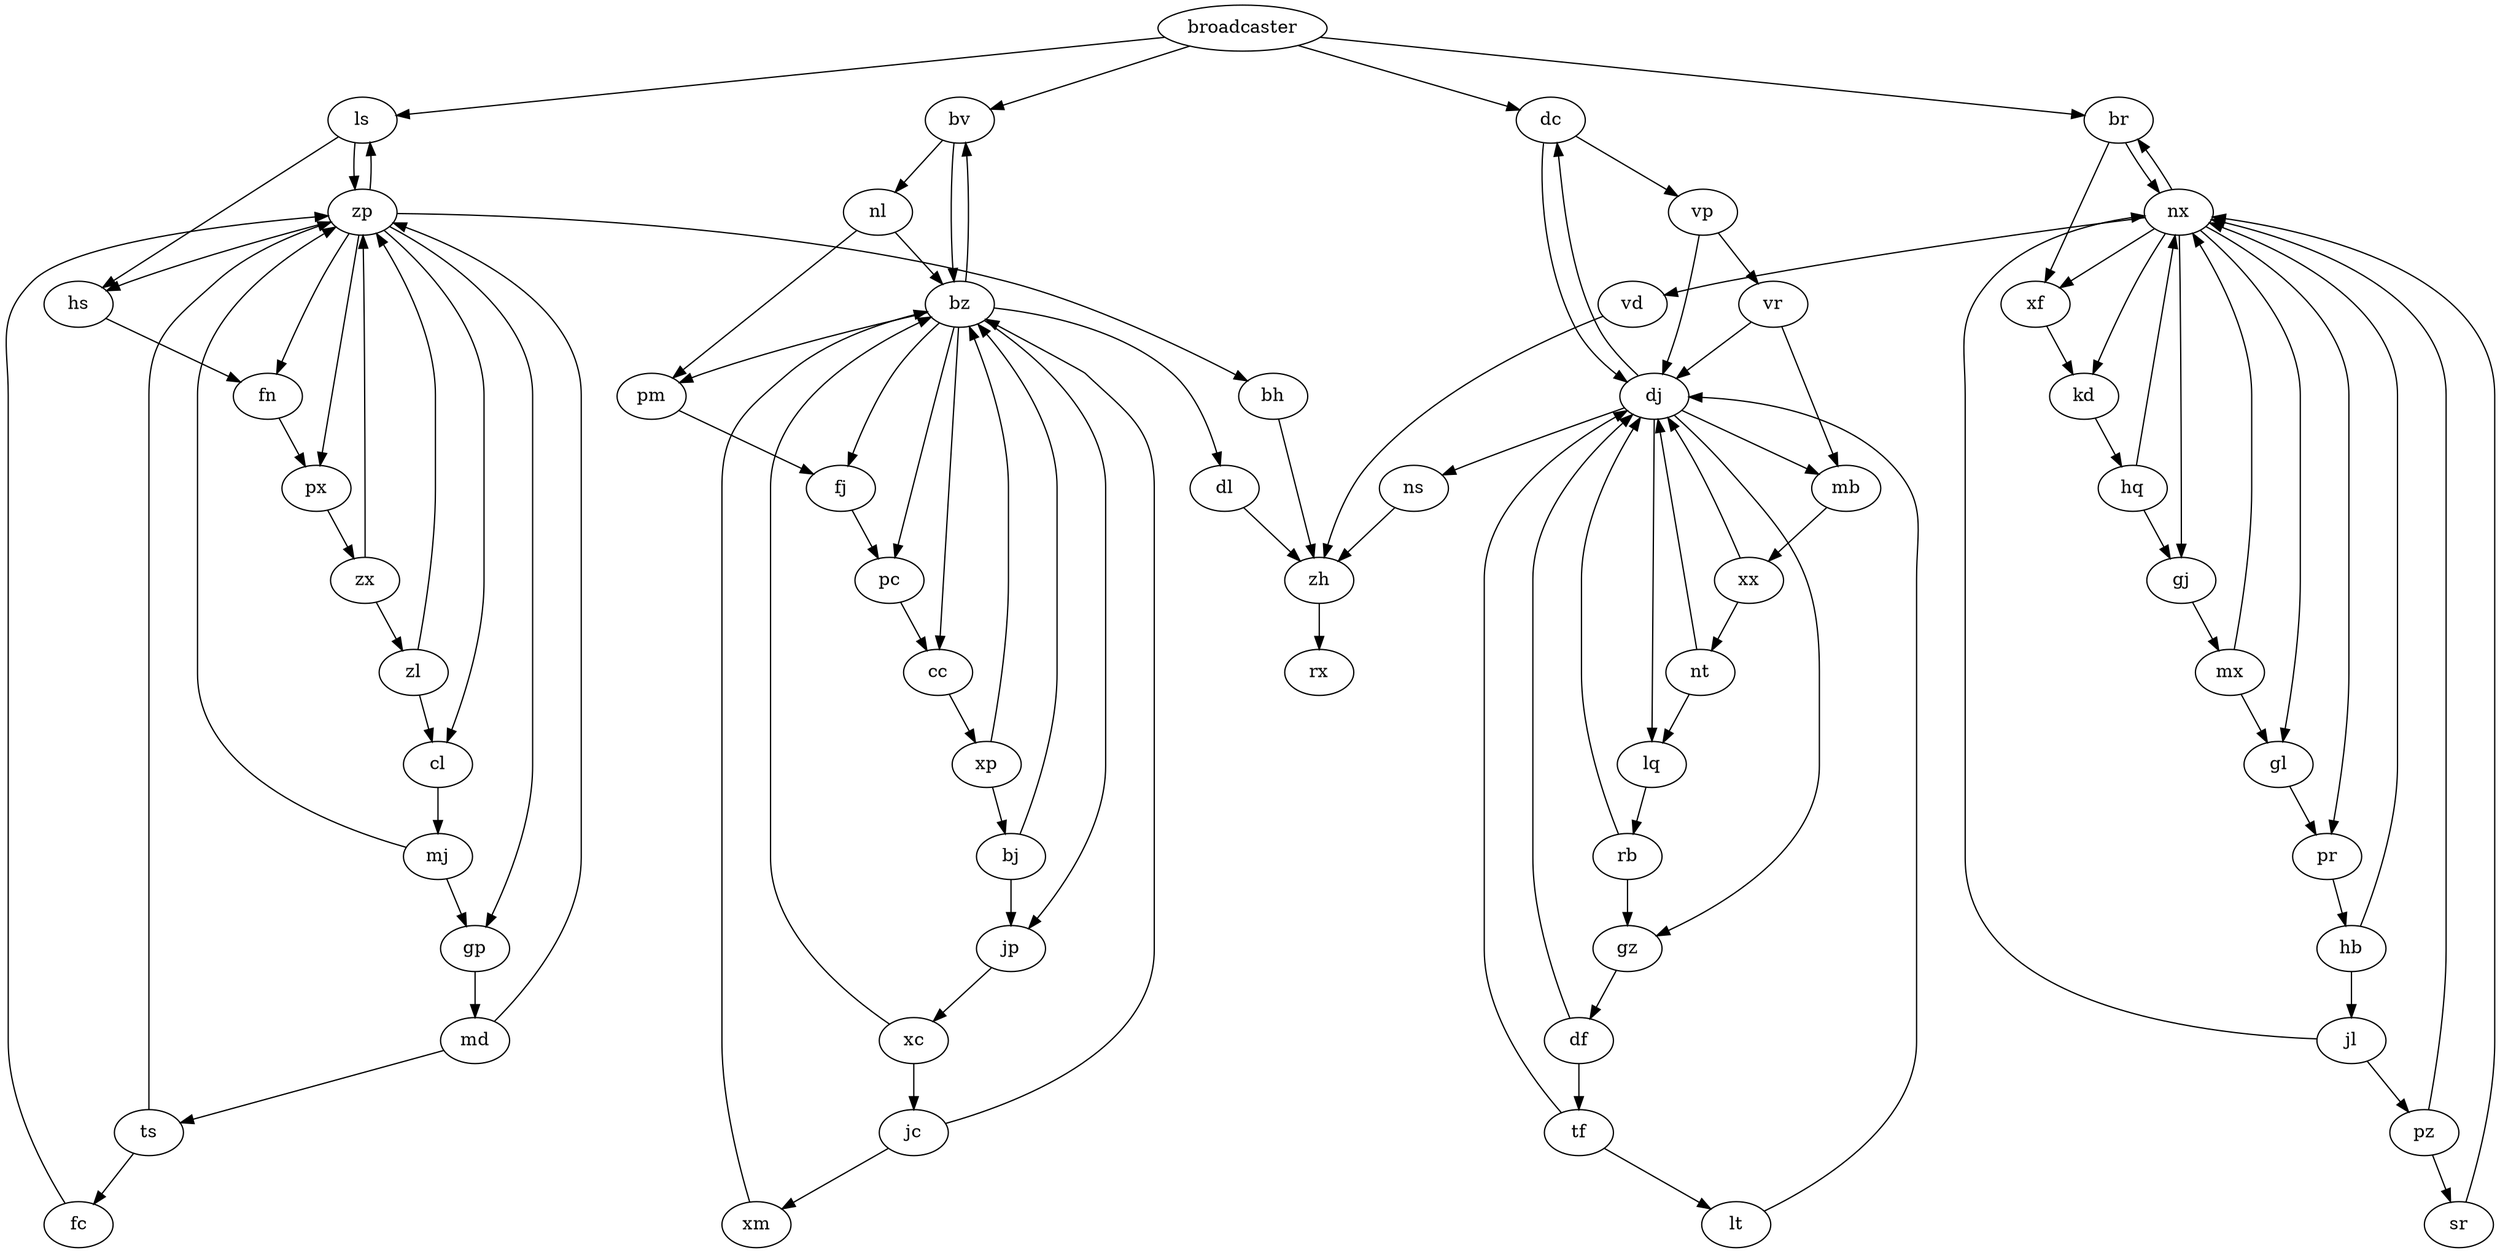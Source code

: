 digraph aoc {
broadcaster -> ls, bv, dc, br
zl -> zp, cl
vp -> dj, vr
cc -> xp
dj -> lq, mb, dc, ns, gz
md -> ts, zp
fc -> zp
px -> zx
nx -> gl, br, pr, xf, vd, gj, kd
tf -> lt, dj
fj -> pc
mb -> xx
cl -> mj
pm -> fj
dc -> dj, vp
jc -> bz, xm
vd -> zh
pz -> sr, nx
ns -> zh
sr -> nx
gl -> pr
xx -> nt, dj
gp -> md
hb -> jl, nx
zh -> rx
rb -> gz, dj
xm -> bz
zp -> px, gp, cl, bh, fn, ls, hs
bz -> pm, pc, bv, dl, jp, fj, cc
nl -> bz, pm
bh -> zh
hq -> gj, nx
bv -> bz, nl
bj -> jp, bz
gj -> mx
xp -> bz, bj
vr -> dj, mb
dl -> zh
pr -> hb
nt -> dj, lq
mx -> gl, nx
kd -> hq
fn -> px
jp -> xc
zx -> zl, zp
br -> nx, xf
lt -> dj
df -> dj, tf
ts -> zp, fc
jl -> nx, pz
xc -> jc, bz
xf -> kd
lq -> rb
gz -> df
pc -> cc
hs -> fn
mj -> zp, gp
ls -> hs, zp
}
